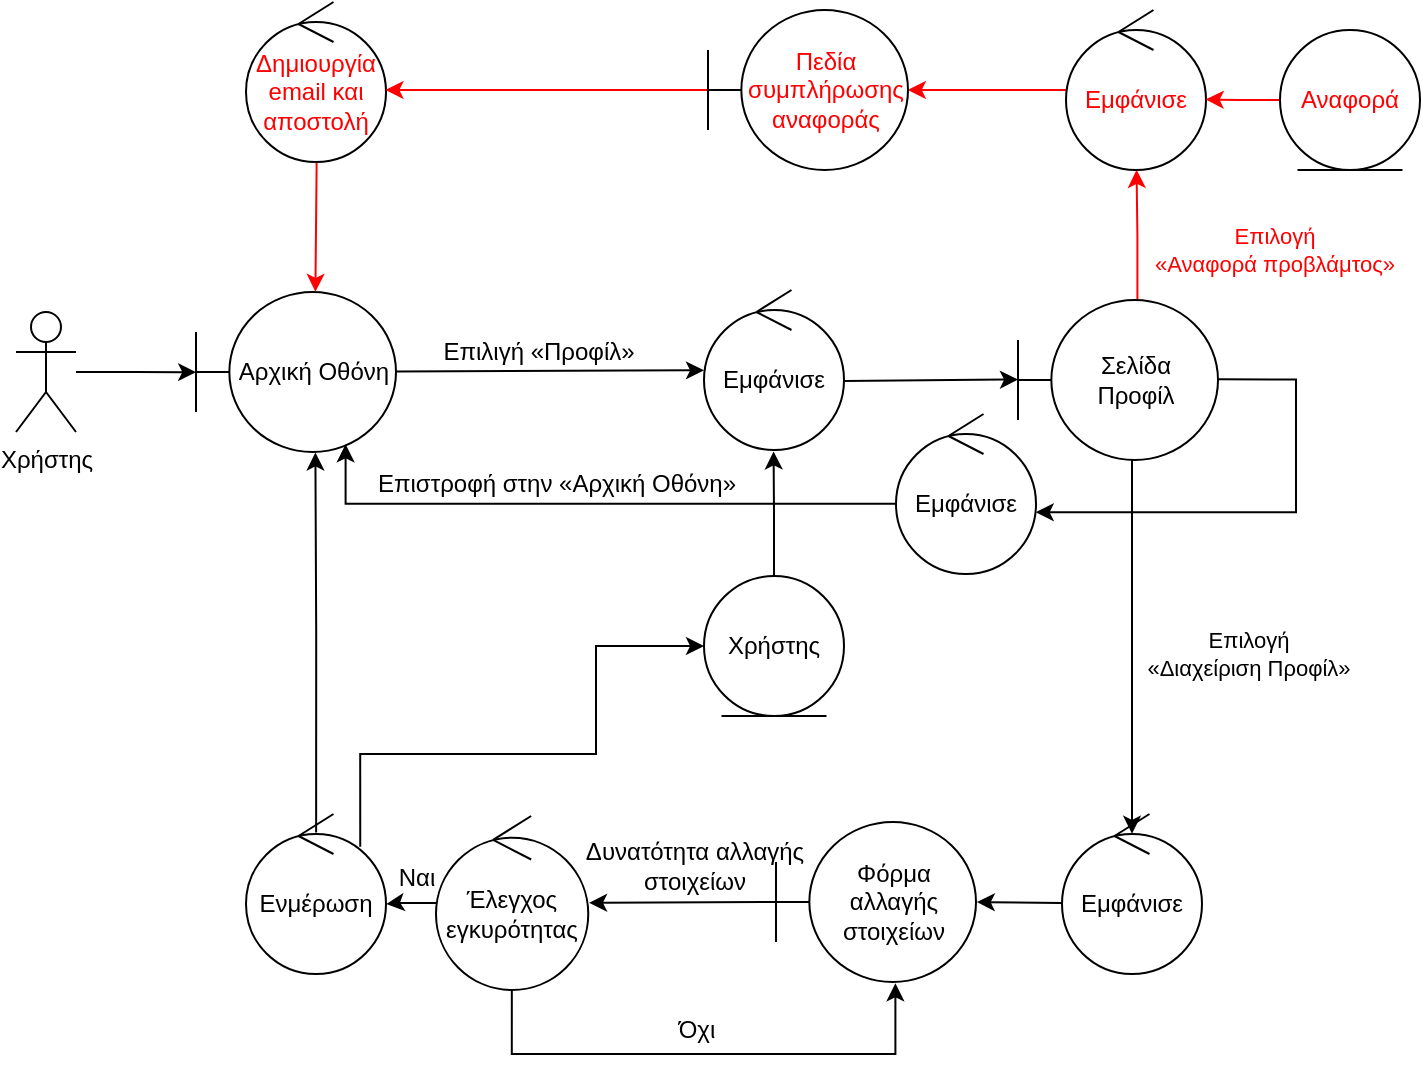 <mxfile version="21.2.1" type="device">
  <diagram name="Σελίδα-1" id="Ot3h_hcZ658lHFySmNzD">
    <mxGraphModel dx="712" dy="754" grid="1" gridSize="10" guides="0" tooltips="1" connect="1" arrows="1" fold="1" page="1" pageScale="1" pageWidth="1169" pageHeight="827" math="0" shadow="0">
      <root>
        <mxCell id="0" />
        <mxCell id="1" parent="0" />
        <mxCell id="8fHmE4mBbeniQbT8-BDE-7" style="rounded=0;orthogonalLoop=1;jettySize=auto;html=1;" parent="1" source="8fHmE4mBbeniQbT8-BDE-3" target="8fHmE4mBbeniQbT8-BDE-6" edge="1">
          <mxGeometry relative="1" as="geometry" />
        </mxCell>
        <mxCell id="XY9nkgYeev4wQx6YMOfc-2" style="edgeStyle=orthogonalEdgeStyle;rounded=0;orthogonalLoop=1;jettySize=auto;html=1;exitX=0.597;exitY=-0.004;exitDx=0;exitDy=0;exitPerimeter=0;entryX=0.504;entryY=0.999;entryDx=0;entryDy=0;entryPerimeter=0;strokeColor=#FF0000;" parent="1" source="8fHmE4mBbeniQbT8-BDE-31" target="8fHmE4mBbeniQbT8-BDE-39" edge="1">
          <mxGeometry relative="1" as="geometry" />
        </mxCell>
        <mxCell id="8fHmE4mBbeniQbT8-BDE-3" value="Αρχική Οθόνη" style="shape=umlBoundary;whiteSpace=wrap;html=1;" parent="1" vertex="1">
          <mxGeometry x="200" y="309" width="100" height="80" as="geometry" />
        </mxCell>
        <mxCell id="8fHmE4mBbeniQbT8-BDE-5" value="Επιλιγή «Προφίλ»" style="text;html=1;align=center;verticalAlign=middle;resizable=0;points=[];autosize=1;strokeColor=none;fillColor=none;" parent="1" vertex="1">
          <mxGeometry x="311" y="324" width="120" height="30" as="geometry" />
        </mxCell>
        <mxCell id="8fHmE4mBbeniQbT8-BDE-8" style="rounded=0;orthogonalLoop=1;jettySize=auto;html=1;entryX=0;entryY=0.497;entryDx=0;entryDy=0;entryPerimeter=0;exitX=1;exitY=0.568;exitDx=0;exitDy=0;exitPerimeter=0;" parent="1" source="8fHmE4mBbeniQbT8-BDE-6" target="8fHmE4mBbeniQbT8-BDE-31" edge="1">
          <mxGeometry relative="1" as="geometry">
            <mxPoint x="546" y="432" as="targetPoint" />
          </mxGeometry>
        </mxCell>
        <mxCell id="8fHmE4mBbeniQbT8-BDE-6" value="Εμφάνισε" style="ellipse;shape=umlControl;whiteSpace=wrap;html=1;" parent="1" vertex="1">
          <mxGeometry x="454" y="308" width="70" height="80" as="geometry" />
        </mxCell>
        <mxCell id="8fHmE4mBbeniQbT8-BDE-14" style="rounded=0;orthogonalLoop=1;jettySize=auto;html=1;entryX=0.5;entryY=0.124;entryDx=0;entryDy=0;entryPerimeter=0;exitX=0.57;exitY=0.988;exitDx=0;exitDy=0;exitPerimeter=0;" parent="1" source="8fHmE4mBbeniQbT8-BDE-31" target="8fHmE4mBbeniQbT8-BDE-13" edge="1">
          <mxGeometry relative="1" as="geometry">
            <mxPoint x="540" y="512" as="sourcePoint" />
          </mxGeometry>
        </mxCell>
        <mxCell id="8fHmE4mBbeniQbT8-BDE-12" value="&lt;span style=&quot;font-size: 11px;&quot;&gt;Επιλογή &lt;br&gt;«Διαχείριση Προφίλ»&lt;br style=&quot;font-size: 11px;&quot;&gt;&lt;/span&gt;" style="text;html=1;align=center;verticalAlign=middle;resizable=0;points=[];autosize=1;strokeColor=none;fillColor=none;rotation=0;fontSize=11;" parent="1" vertex="1">
          <mxGeometry x="661" y="470" width="130" height="40" as="geometry" />
        </mxCell>
        <mxCell id="8fHmE4mBbeniQbT8-BDE-16" style="rounded=0;orthogonalLoop=1;jettySize=auto;html=1;entryX=1.004;entryY=0.5;entryDx=0;entryDy=0;exitX=-0.004;exitY=0.556;exitDx=0;exitDy=0;exitPerimeter=0;entryPerimeter=0;" parent="1" source="8fHmE4mBbeniQbT8-BDE-13" target="XY9nkgYeev4wQx6YMOfc-12" edge="1">
          <mxGeometry relative="1" as="geometry">
            <mxPoint x="581" y="506" as="targetPoint" />
          </mxGeometry>
        </mxCell>
        <mxCell id="8fHmE4mBbeniQbT8-BDE-13" value="Εμφάνισε" style="ellipse;shape=umlControl;whiteSpace=wrap;html=1;" parent="1" vertex="1">
          <mxGeometry x="633" y="570" width="70" height="80" as="geometry" />
        </mxCell>
        <mxCell id="8fHmE4mBbeniQbT8-BDE-20" style="rounded=0;orthogonalLoop=1;jettySize=auto;html=1;exitX=0;exitY=0.5;exitDx=0;exitDy=0;entryX=1.005;entryY=0.499;entryDx=0;entryDy=0;entryPerimeter=0;exitPerimeter=0;" parent="1" source="XY9nkgYeev4wQx6YMOfc-12" target="g5RZmYr9h4SAPjkV9Qm7-1" edge="1">
          <mxGeometry relative="1" as="geometry">
            <mxPoint x="419.79" y="691.68" as="targetPoint" />
            <mxPoint x="501" y="506" as="sourcePoint" />
          </mxGeometry>
        </mxCell>
        <mxCell id="XY9nkgYeev4wQx6YMOfc-7" style="edgeStyle=orthogonalEdgeStyle;rounded=0;orthogonalLoop=1;jettySize=auto;html=1;exitX=1.002;exitY=0.496;exitDx=0;exitDy=0;exitPerimeter=0;entryX=0.998;entryY=0.614;entryDx=0;entryDy=0;entryPerimeter=0;" parent="1" source="8fHmE4mBbeniQbT8-BDE-31" target="XY9nkgYeev4wQx6YMOfc-14" edge="1">
          <mxGeometry relative="1" as="geometry">
            <mxPoint x="380" y="400" as="targetPoint" />
            <mxPoint x="549" y="574" as="sourcePoint" />
            <Array as="points">
              <mxPoint x="750" y="353" />
              <mxPoint x="750" y="419" />
            </Array>
          </mxGeometry>
        </mxCell>
        <mxCell id="8fHmE4mBbeniQbT8-BDE-36" style="edgeStyle=none;rounded=0;orthogonalLoop=1;jettySize=auto;html=1;entryX=0.592;entryY=0.006;entryDx=0;entryDy=0;entryPerimeter=0;" parent="1" edge="1">
          <mxGeometry relative="1" as="geometry">
            <mxPoint x="420" y="530" as="sourcePoint" />
          </mxGeometry>
        </mxCell>
        <mxCell id="8fHmE4mBbeniQbT8-BDE-26" style="edgeStyle=none;rounded=0;orthogonalLoop=1;jettySize=auto;html=1;entryX=1;entryY=0.538;entryDx=0;entryDy=0;entryPerimeter=0;exitX=-0.002;exitY=0.5;exitDx=0;exitDy=0;exitPerimeter=0;" parent="1" edge="1">
          <mxGeometry relative="1" as="geometry">
            <mxPoint x="204.8" y="490" as="sourcePoint" />
          </mxGeometry>
        </mxCell>
        <mxCell id="XY9nkgYeev4wQx6YMOfc-6" style="edgeStyle=orthogonalEdgeStyle;rounded=0;orthogonalLoop=1;jettySize=auto;html=1;strokeColor=#FF0000;exitX=0.504;exitY=1.002;exitDx=0;exitDy=0;exitPerimeter=0;entryX=0.597;entryY=-0.001;entryDx=0;entryDy=0;entryPerimeter=0;" parent="1" source="8fHmE4mBbeniQbT8-BDE-29" target="8fHmE4mBbeniQbT8-BDE-3" edge="1">
          <mxGeometry relative="1" as="geometry">
            <mxPoint x="260" y="310" as="targetPoint" />
            <Array as="points">
              <mxPoint x="260" y="247" />
              <mxPoint x="260" y="247" />
            </Array>
          </mxGeometry>
        </mxCell>
        <mxCell id="8fHmE4mBbeniQbT8-BDE-29" value="Δημιουργία email και αποστολή" style="ellipse;shape=umlControl;whiteSpace=wrap;html=1;strokeColor=#000000;fontColor=#ff0000;" parent="1" vertex="1">
          <mxGeometry x="225" y="164" width="70" height="80" as="geometry" />
        </mxCell>
        <mxCell id="8fHmE4mBbeniQbT8-BDE-31" value="Σελίδα&lt;br&gt;Προφίλ" style="shape=umlBoundary;whiteSpace=wrap;html=1;" parent="1" vertex="1">
          <mxGeometry x="611" y="313" width="100" height="80" as="geometry" />
        </mxCell>
        <mxCell id="-CVOwD3tGn-5zIsgCii8-2" style="edgeStyle=orthogonalEdgeStyle;rounded=0;orthogonalLoop=1;jettySize=auto;html=1;entryX=0.001;entryY=0.501;entryDx=0;entryDy=0;entryPerimeter=0;" parent="1" source="RerQNAX5vh5Kt1Qpt7ex-1" target="8fHmE4mBbeniQbT8-BDE-3" edge="1">
          <mxGeometry relative="1" as="geometry" />
        </mxCell>
        <mxCell id="RerQNAX5vh5Kt1Qpt7ex-1" value="Χρήστης" style="shape=umlActor;verticalLabelPosition=bottom;verticalAlign=top;html=1;flipH=0;flipV=0;" parent="1" vertex="1">
          <mxGeometry x="110" y="319" width="30" height="60" as="geometry" />
        </mxCell>
        <mxCell id="8fHmE4mBbeniQbT8-BDE-38" style="edgeStyle=none;rounded=0;orthogonalLoop=1;jettySize=auto;html=1;entryX=1;entryY=0.59;entryDx=0;entryDy=0;entryPerimeter=0;" parent="1" edge="1">
          <mxGeometry relative="1" as="geometry">
            <mxPoint x="300" y="607.2" as="targetPoint" />
          </mxGeometry>
        </mxCell>
        <mxCell id="XY9nkgYeev4wQx6YMOfc-4" style="edgeStyle=orthogonalEdgeStyle;rounded=0;orthogonalLoop=1;jettySize=auto;html=1;entryX=0.999;entryY=0.5;entryDx=0;entryDy=0;entryPerimeter=0;strokeColor=#FF0000;" parent="1" source="8fHmE4mBbeniQbT8-BDE-39" target="XY9nkgYeev4wQx6YMOfc-1" edge="1">
          <mxGeometry relative="1" as="geometry" />
        </mxCell>
        <mxCell id="8fHmE4mBbeniQbT8-BDE-39" value="Εμφάνισε" style="ellipse;shape=umlControl;whiteSpace=wrap;html=1;fontColor=#ff0000;strokeColor=#000000;" parent="1" vertex="1">
          <mxGeometry x="635" y="168" width="70" height="80" as="geometry" />
        </mxCell>
        <mxCell id="XY9nkgYeev4wQx6YMOfc-3" style="edgeStyle=orthogonalEdgeStyle;rounded=0;orthogonalLoop=1;jettySize=auto;html=1;entryX=0.998;entryY=0.559;entryDx=0;entryDy=0;entryPerimeter=0;strokeColor=#FF0000;" parent="1" source="8fHmE4mBbeniQbT8-BDE-40" target="8fHmE4mBbeniQbT8-BDE-39" edge="1">
          <mxGeometry relative="1" as="geometry" />
        </mxCell>
        <mxCell id="8fHmE4mBbeniQbT8-BDE-40" value="Αναφορά" style="ellipse;shape=umlEntity;whiteSpace=wrap;html=1;strokeColor=#000000;fontColor=#ff0000;" parent="1" vertex="1">
          <mxGeometry x="742" y="178" width="70" height="70" as="geometry" />
        </mxCell>
        <mxCell id="-CVOwD3tGn-5zIsgCii8-5" style="edgeStyle=orthogonalEdgeStyle;rounded=0;orthogonalLoop=1;jettySize=auto;html=1;entryX=1.002;entryY=0.563;entryDx=0;entryDy=0;entryPerimeter=0;" parent="1" source="g5RZmYr9h4SAPjkV9Qm7-1" target="-CVOwD3tGn-5zIsgCii8-4" edge="1">
          <mxGeometry relative="1" as="geometry" />
        </mxCell>
        <mxCell id="XY9nkgYeev4wQx6YMOfc-18" style="edgeStyle=orthogonalEdgeStyle;rounded=0;orthogonalLoop=1;jettySize=auto;html=1;entryX=0.597;entryY=1.008;entryDx=0;entryDy=0;entryPerimeter=0;exitX=0.498;exitY=0.999;exitDx=0;exitDy=0;exitPerimeter=0;" parent="1" source="g5RZmYr9h4SAPjkV9Qm7-1" target="XY9nkgYeev4wQx6YMOfc-12" edge="1">
          <mxGeometry relative="1" as="geometry">
            <Array as="points">
              <mxPoint x="358" y="690" />
              <mxPoint x="550" y="690" />
            </Array>
          </mxGeometry>
        </mxCell>
        <mxCell id="g5RZmYr9h4SAPjkV9Qm7-1" value="Έλεγχος&lt;br&gt;εγκυρότητας" style="ellipse;shape=umlControl;whiteSpace=wrap;html=1;" parent="1" vertex="1">
          <mxGeometry x="320" y="571" width="76.13" height="87" as="geometry" />
        </mxCell>
        <mxCell id="-CVOwD3tGn-5zIsgCii8-3" value="Δυνατότητα αλλαγής&lt;br&gt;στοιχείων" style="text;html=1;align=center;verticalAlign=middle;resizable=0;points=[];autosize=1;strokeColor=none;fillColor=none;" parent="1" vertex="1">
          <mxGeometry x="384" y="576" width="130" height="40" as="geometry" />
        </mxCell>
        <mxCell id="-CVOwD3tGn-5zIsgCii8-6" style="edgeStyle=orthogonalEdgeStyle;rounded=0;orthogonalLoop=1;jettySize=auto;html=1;entryX=0.597;entryY=1.003;entryDx=0;entryDy=0;entryPerimeter=0;exitX=0.501;exitY=0.116;exitDx=0;exitDy=0;exitPerimeter=0;" parent="1" source="-CVOwD3tGn-5zIsgCii8-4" target="8fHmE4mBbeniQbT8-BDE-3" edge="1">
          <mxGeometry relative="1" as="geometry" />
        </mxCell>
        <mxCell id="-CVOwD3tGn-5zIsgCii8-4" value="Ενμέρωση" style="ellipse;shape=umlControl;whiteSpace=wrap;html=1;" parent="1" vertex="1">
          <mxGeometry x="225" y="570" width="70" height="80" as="geometry" />
        </mxCell>
        <mxCell id="-CVOwD3tGn-5zIsgCii8-7" value="&lt;span style=&quot;font-size: 11px;&quot;&gt;Επιλογή &lt;br&gt;«Αναφορά προβλάμτος»&lt;br style=&quot;font-size: 11px;&quot;&gt;&lt;/span&gt;" style="text;html=1;align=center;verticalAlign=middle;resizable=0;points=[];autosize=1;strokeColor=none;fillColor=none;rotation=0;fontSize=11;fontColor=#ff0000;" parent="1" vertex="1">
          <mxGeometry x="669" y="268" width="140" height="40" as="geometry" />
        </mxCell>
        <mxCell id="XY9nkgYeev4wQx6YMOfc-5" style="edgeStyle=orthogonalEdgeStyle;rounded=0;orthogonalLoop=1;jettySize=auto;html=1;entryX=0.996;entryY=0.55;entryDx=0;entryDy=0;entryPerimeter=0;strokeColor=#FF0000;" parent="1" source="XY9nkgYeev4wQx6YMOfc-1" target="8fHmE4mBbeniQbT8-BDE-29" edge="1">
          <mxGeometry relative="1" as="geometry" />
        </mxCell>
        <mxCell id="XY9nkgYeev4wQx6YMOfc-1" value="&lt;font color=&quot;#ff0000&quot;&gt;Πεδία συμπλήρωσης αναφοράς&lt;/font&gt;" style="shape=umlBoundary;whiteSpace=wrap;html=1;" parent="1" vertex="1">
          <mxGeometry x="456" y="168" width="100" height="80" as="geometry" />
        </mxCell>
        <mxCell id="XY9nkgYeev4wQx6YMOfc-8" value="Επιστροφή στην «Αρχική Οθόνη»" style="text;html=1;align=center;verticalAlign=middle;resizable=0;points=[];autosize=1;strokeColor=none;fillColor=none;" parent="1" vertex="1">
          <mxGeometry x="280" y="390" width="200" height="30" as="geometry" />
        </mxCell>
        <mxCell id="XY9nkgYeev4wQx6YMOfc-11" style="edgeStyle=orthogonalEdgeStyle;rounded=0;orthogonalLoop=1;jettySize=auto;html=1;entryX=0.497;entryY=1.009;entryDx=0;entryDy=0;entryPerimeter=0;" parent="1" source="XY9nkgYeev4wQx6YMOfc-9" target="8fHmE4mBbeniQbT8-BDE-6" edge="1">
          <mxGeometry relative="1" as="geometry" />
        </mxCell>
        <mxCell id="XY9nkgYeev4wQx6YMOfc-9" value="Χρήστης" style="ellipse;shape=umlEntity;whiteSpace=wrap;html=1;" parent="1" vertex="1">
          <mxGeometry x="454" y="451" width="70" height="70" as="geometry" />
        </mxCell>
        <mxCell id="XY9nkgYeev4wQx6YMOfc-12" value="Φόρμα αλλαγής στοιχείων" style="shape=umlBoundary;whiteSpace=wrap;html=1;" parent="1" vertex="1">
          <mxGeometry x="490" y="574" width="100" height="80" as="geometry" />
        </mxCell>
        <mxCell id="XY9nkgYeev4wQx6YMOfc-15" style="rounded=0;orthogonalLoop=1;jettySize=auto;html=1;entryX=0.748;entryY=0.952;entryDx=0;entryDy=0;entryPerimeter=0;exitX=-0.004;exitY=0.561;exitDx=0;exitDy=0;exitPerimeter=0;edgeStyle=orthogonalEdgeStyle;" parent="1" source="XY9nkgYeev4wQx6YMOfc-14" edge="1">
          <mxGeometry relative="1" as="geometry">
            <mxPoint x="369.72" y="398.72" as="sourcePoint" />
            <mxPoint x="274.8" y="385.16" as="targetPoint" />
            <Array as="points">
              <mxPoint x="275" y="415" />
            </Array>
          </mxGeometry>
        </mxCell>
        <mxCell id="XY9nkgYeev4wQx6YMOfc-14" value="Εμφάνισε" style="ellipse;shape=umlControl;whiteSpace=wrap;html=1;" parent="1" vertex="1">
          <mxGeometry x="550" y="370" width="70" height="80" as="geometry" />
        </mxCell>
        <mxCell id="XY9nkgYeev4wQx6YMOfc-17" value="Ναι" style="text;html=1;align=center;verticalAlign=middle;resizable=0;points=[];autosize=1;strokeColor=none;fillColor=none;" parent="1" vertex="1">
          <mxGeometry x="290" y="587" width="40" height="30" as="geometry" />
        </mxCell>
        <mxCell id="XY9nkgYeev4wQx6YMOfc-19" value="Όχι" style="text;html=1;align=center;verticalAlign=middle;resizable=0;points=[];autosize=1;strokeColor=none;fillColor=none;" parent="1" vertex="1">
          <mxGeometry x="430" y="663" width="40" height="30" as="geometry" />
        </mxCell>
        <mxCell id="XY9nkgYeev4wQx6YMOfc-26" style="edgeStyle=orthogonalEdgeStyle;rounded=0;orthogonalLoop=1;jettySize=auto;html=1;entryX=0;entryY=0.5;entryDx=0;entryDy=0;exitX=0.816;exitY=0.205;exitDx=0;exitDy=0;exitPerimeter=0;" parent="1" source="-CVOwD3tGn-5zIsgCii8-4" target="XY9nkgYeev4wQx6YMOfc-9" edge="1">
          <mxGeometry relative="1" as="geometry">
            <mxPoint x="465" y="440" as="sourcePoint" />
            <mxPoint x="499" y="399" as="targetPoint" />
            <Array as="points">
              <mxPoint x="282" y="540" />
              <mxPoint x="400" y="540" />
              <mxPoint x="400" y="486" />
            </Array>
          </mxGeometry>
        </mxCell>
      </root>
    </mxGraphModel>
  </diagram>
</mxfile>
